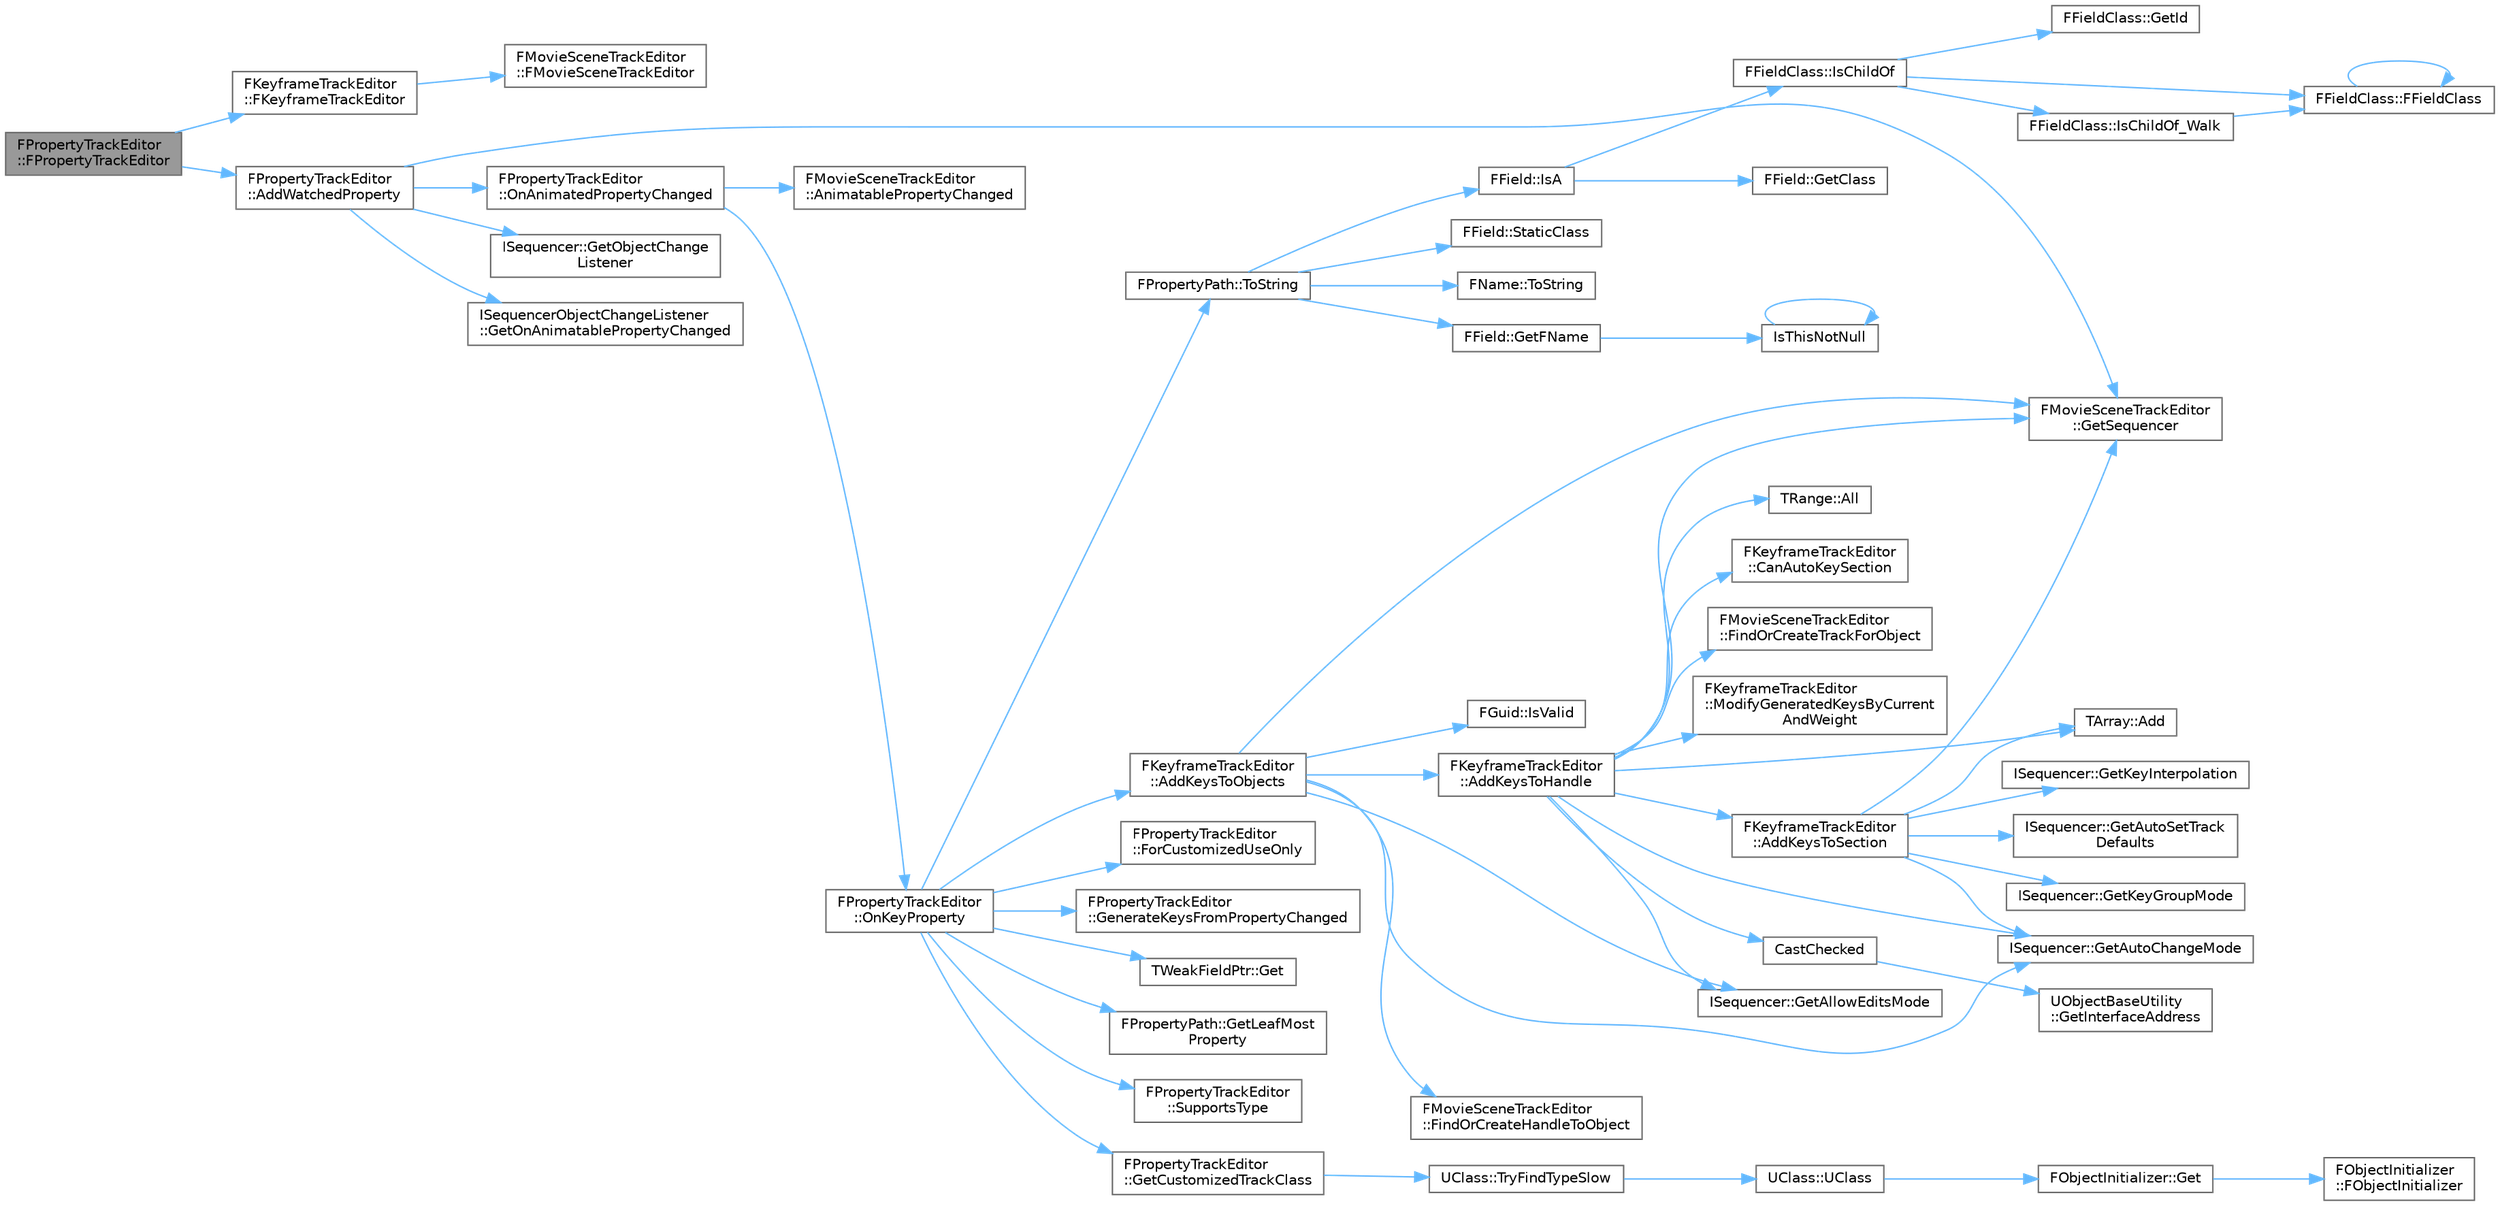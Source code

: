 digraph "FPropertyTrackEditor::FPropertyTrackEditor"
{
 // INTERACTIVE_SVG=YES
 // LATEX_PDF_SIZE
  bgcolor="transparent";
  edge [fontname=Helvetica,fontsize=10,labelfontname=Helvetica,labelfontsize=10];
  node [fontname=Helvetica,fontsize=10,shape=box,height=0.2,width=0.4];
  rankdir="LR";
  Node1 [id="Node000001",label="FPropertyTrackEditor\l::FPropertyTrackEditor",height=0.2,width=0.4,color="gray40", fillcolor="grey60", style="filled", fontcolor="black",tooltip="Constructor."];
  Node1 -> Node2 [id="edge1_Node000001_Node000002",color="steelblue1",style="solid",tooltip=" "];
  Node2 [id="Node000002",label="FKeyframeTrackEditor\l::FKeyframeTrackEditor",height=0.2,width=0.4,color="grey40", fillcolor="white", style="filled",URL="$dd/d48/classFKeyframeTrackEditor.html#abb2d288c3c1bfe287a082447427143d6",tooltip="Constructor."];
  Node2 -> Node3 [id="edge2_Node000002_Node000003",color="steelblue1",style="solid",tooltip=" "];
  Node3 [id="Node000003",label="FMovieSceneTrackEditor\l::FMovieSceneTrackEditor",height=0.2,width=0.4,color="grey40", fillcolor="white", style="filled",URL="$df/d4e/classFMovieSceneTrackEditor.html#aa739fda019c0a9f0230cc8a4ff4c58ee",tooltip="Constructor."];
  Node1 -> Node4 [id="edge3_Node000001_Node000004",color="steelblue1",style="solid",tooltip=" "];
  Node4 [id="Node000004",label="FPropertyTrackEditor\l::AddWatchedProperty",height=0.2,width=0.4,color="grey40", fillcolor="white", style="filled",URL="$d2/ddf/classFPropertyTrackEditor.html#addad71aaf1e74ae332f42fec7a938ac7",tooltip="Adds a callback for property changes for the supplied property type name."];
  Node4 -> Node5 [id="edge4_Node000004_Node000005",color="steelblue1",style="solid",tooltip=" "];
  Node5 [id="Node000005",label="ISequencer::GetObjectChange\lListener",height=0.2,width=0.4,color="grey40", fillcolor="white", style="filled",URL="$d7/dde/classISequencer.html#adaebe6e020d6f664e3275d0fa18fd9f9",tooltip=" "];
  Node4 -> Node6 [id="edge5_Node000004_Node000006",color="steelblue1",style="solid",tooltip=" "];
  Node6 [id="Node000006",label="ISequencerObjectChangeListener\l::GetOnAnimatablePropertyChanged",height=0.2,width=0.4,color="grey40", fillcolor="white", style="filled",URL="$d5/d7d/classISequencerObjectChangeListener.html#a5e4c8b1ef76ea29d3c93ef7d42c69d1b",tooltip="A delegate for when a property of a specific FProperty class is changed."];
  Node4 -> Node7 [id="edge6_Node000004_Node000007",color="steelblue1",style="solid",tooltip=" "];
  Node7 [id="Node000007",label="FMovieSceneTrackEditor\l::GetSequencer",height=0.2,width=0.4,color="grey40", fillcolor="white", style="filled",URL="$df/d4e/classFMovieSceneTrackEditor.html#a17cc04f08607798f17bf6c71b7d55aa6",tooltip=" "];
  Node4 -> Node8 [id="edge7_Node000004_Node000008",color="steelblue1",style="solid",tooltip=" "];
  Node8 [id="Node000008",label="FPropertyTrackEditor\l::OnAnimatedPropertyChanged",height=0.2,width=0.4,color="grey40", fillcolor="white", style="filled",URL="$d2/ddf/classFPropertyTrackEditor.html#adc7b3cca3d97597e16ba4deab8be7417",tooltip="Called by the details panel when an animatable property changes."];
  Node8 -> Node9 [id="edge8_Node000008_Node000009",color="steelblue1",style="solid",tooltip=" "];
  Node9 [id="Node000009",label="FMovieSceneTrackEditor\l::AnimatablePropertyChanged",height=0.2,width=0.4,color="grey40", fillcolor="white", style="filled",URL="$df/d4e/classFMovieSceneTrackEditor.html#a59c110dad72d39386ee86a0231c79d56",tooltip=" "];
  Node8 -> Node10 [id="edge9_Node000008_Node000010",color="steelblue1",style="solid",tooltip=" "];
  Node10 [id="Node000010",label="FPropertyTrackEditor\l::OnKeyProperty",height=0.2,width=0.4,color="grey40", fillcolor="white", style="filled",URL="$d2/ddf/classFPropertyTrackEditor.html#ae15f459bca140aa8ce2705a416f88b8a",tooltip="Adds a key based on a property change."];
  Node10 -> Node11 [id="edge10_Node000010_Node000011",color="steelblue1",style="solid",tooltip=" "];
  Node11 [id="Node000011",label="FKeyframeTrackEditor\l::AddKeysToObjects",height=0.2,width=0.4,color="grey40", fillcolor="white", style="filled",URL="$dd/d48/classFKeyframeTrackEditor.html#abdbd114c49d7da05ea7a5705e07222de",tooltip=" "];
  Node11 -> Node12 [id="edge11_Node000011_Node000012",color="steelblue1",style="solid",tooltip=" "];
  Node12 [id="Node000012",label="FKeyframeTrackEditor\l::AddKeysToHandle",height=0.2,width=0.4,color="grey40", fillcolor="white", style="filled",URL="$dd/d48/classFKeyframeTrackEditor.html#ac843c622c0c035ed8efb4cefc08f7e18",tooltip=" "];
  Node12 -> Node13 [id="edge12_Node000012_Node000013",color="steelblue1",style="solid",tooltip=" "];
  Node13 [id="Node000013",label="TArray::Add",height=0.2,width=0.4,color="grey40", fillcolor="white", style="filled",URL="$d4/d52/classTArray.html#a94f6bf2bef04382fc79010abad57d823",tooltip="Adds a new item to the end of the array, possibly reallocating the whole array to fit."];
  Node12 -> Node14 [id="edge13_Node000012_Node000014",color="steelblue1",style="solid",tooltip=" "];
  Node14 [id="Node000014",label="FKeyframeTrackEditor\l::AddKeysToSection",height=0.2,width=0.4,color="grey40", fillcolor="white", style="filled",URL="$dd/d48/classFKeyframeTrackEditor.html#a4bb2fdc4960ed2d216a0975c5fdeaac6",tooltip=" "];
  Node14 -> Node13 [id="edge14_Node000014_Node000013",color="steelblue1",style="solid",tooltip=" "];
  Node14 -> Node15 [id="edge15_Node000014_Node000015",color="steelblue1",style="solid",tooltip=" "];
  Node15 [id="Node000015",label="ISequencer::GetAutoChangeMode",height=0.2,width=0.4,color="grey40", fillcolor="white", style="filled",URL="$d7/dde/classISequencer.html#a1419dcad9c2cf9386884477f3bfed91d",tooltip=" "];
  Node14 -> Node16 [id="edge16_Node000014_Node000016",color="steelblue1",style="solid",tooltip=" "];
  Node16 [id="Node000016",label="ISequencer::GetAutoSetTrack\lDefaults",height=0.2,width=0.4,color="grey40", fillcolor="white", style="filled",URL="$d7/dde/classISequencer.html#aace92eeac62498f33d0e5a533511fb52",tooltip="Gets whether or not property track defaults will be automatically set when adding tracks."];
  Node14 -> Node17 [id="edge17_Node000014_Node000017",color="steelblue1",style="solid",tooltip=" "];
  Node17 [id="Node000017",label="ISequencer::GetKeyGroupMode",height=0.2,width=0.4,color="grey40", fillcolor="white", style="filled",URL="$d7/dde/classISequencer.html#ab71f0165a2d1c48bfd2beab7a114149b",tooltip=" "];
  Node14 -> Node18 [id="edge18_Node000014_Node000018",color="steelblue1",style="solid",tooltip=" "];
  Node18 [id="Node000018",label="ISequencer::GetKeyInterpolation",height=0.2,width=0.4,color="grey40", fillcolor="white", style="filled",URL="$d7/dde/classISequencer.html#ace898d2fb38859574ab9a6baf4aff2b0",tooltip=" "];
  Node14 -> Node7 [id="edge19_Node000014_Node000007",color="steelblue1",style="solid",tooltip=" "];
  Node12 -> Node19 [id="edge20_Node000012_Node000019",color="steelblue1",style="solid",tooltip=" "];
  Node19 [id="Node000019",label="TRange::All",height=0.2,width=0.4,color="grey40", fillcolor="white", style="filled",URL="$d0/d01/classTRange.html#a72677df82d232fa3972772643c563c04",tooltip="Create an unbounded (open) range that contains all elements of the domain."];
  Node12 -> Node20 [id="edge21_Node000012_Node000020",color="steelblue1",style="solid",tooltip=" "];
  Node20 [id="Node000020",label="FKeyframeTrackEditor\l::CanAutoKeySection",height=0.2,width=0.4,color="grey40", fillcolor="white", style="filled",URL="$dd/d48/classFKeyframeTrackEditor.html#ae86691b1c56d27dcee344425d7c690c7",tooltip="Check whether we can autokey the specified section at the specified time."];
  Node12 -> Node21 [id="edge22_Node000012_Node000021",color="steelblue1",style="solid",tooltip=" "];
  Node21 [id="Node000021",label="CastChecked",height=0.2,width=0.4,color="grey40", fillcolor="white", style="filled",URL="$d4/d55/Casts_8h.html#aab30506d0b00905fe332e42486635487",tooltip=" "];
  Node21 -> Node22 [id="edge23_Node000021_Node000022",color="steelblue1",style="solid",tooltip=" "];
  Node22 [id="Node000022",label="UObjectBaseUtility\l::GetInterfaceAddress",height=0.2,width=0.4,color="grey40", fillcolor="white", style="filled",URL="$d6/d7b/classUObjectBaseUtility.html#a0e8391e9eb082502a5b2b60c2974cfb2",tooltip="Returns a pointer to this object safely converted to a pointer of the specified interface class."];
  Node12 -> Node23 [id="edge24_Node000012_Node000023",color="steelblue1",style="solid",tooltip=" "];
  Node23 [id="Node000023",label="FMovieSceneTrackEditor\l::FindOrCreateTrackForObject",height=0.2,width=0.4,color="grey40", fillcolor="white", style="filled",URL="$df/d4e/classFMovieSceneTrackEditor.html#a91bf5085612ac17f089f186395ebda14",tooltip=" "];
  Node12 -> Node24 [id="edge25_Node000012_Node000024",color="steelblue1",style="solid",tooltip=" "];
  Node24 [id="Node000024",label="ISequencer::GetAllowEditsMode",height=0.2,width=0.4,color="grey40", fillcolor="white", style="filled",URL="$d7/dde/classISequencer.html#aa44575a5d4dc8709ca85d617b96652cb",tooltip=" "];
  Node12 -> Node15 [id="edge26_Node000012_Node000015",color="steelblue1",style="solid",tooltip=" "];
  Node12 -> Node7 [id="edge27_Node000012_Node000007",color="steelblue1",style="solid",tooltip=" "];
  Node12 -> Node25 [id="edge28_Node000012_Node000025",color="steelblue1",style="solid",tooltip=" "];
  Node25 [id="Node000025",label="FKeyframeTrackEditor\l::ModifyGeneratedKeysByCurrent\lAndWeight",height=0.2,width=0.4,color="grey40", fillcolor="white", style="filled",URL="$dd/d48/classFKeyframeTrackEditor.html#aa1d6764e4ba96012e88e71ac07e6f00e",tooltip="Scale the generated keys by the the current value and the weight."];
  Node11 -> Node26 [id="edge29_Node000011_Node000026",color="steelblue1",style="solid",tooltip=" "];
  Node26 [id="Node000026",label="FMovieSceneTrackEditor\l::FindOrCreateHandleToObject",height=0.2,width=0.4,color="grey40", fillcolor="white", style="filled",URL="$df/d4e/classFMovieSceneTrackEditor.html#a2daa1d6bc9f03737ba3eb5b7c32d4469",tooltip=" "];
  Node11 -> Node24 [id="edge30_Node000011_Node000024",color="steelblue1",style="solid",tooltip=" "];
  Node11 -> Node15 [id="edge31_Node000011_Node000015",color="steelblue1",style="solid",tooltip=" "];
  Node11 -> Node7 [id="edge32_Node000011_Node000007",color="steelblue1",style="solid",tooltip=" "];
  Node11 -> Node27 [id="edge33_Node000011_Node000027",color="steelblue1",style="solid",tooltip=" "];
  Node27 [id="Node000027",label="FGuid::IsValid",height=0.2,width=0.4,color="grey40", fillcolor="white", style="filled",URL="$d8/d29/structFGuid.html#acec214c823edf4d7c9b744a56518880f",tooltip="Checks whether this GUID is valid or not."];
  Node10 -> Node28 [id="edge34_Node000010_Node000028",color="steelblue1",style="solid",tooltip=" "];
  Node28 [id="Node000028",label="FPropertyTrackEditor\l::ForCustomizedUseOnly",height=0.2,width=0.4,color="grey40", fillcolor="white", style="filled",URL="$d2/ddf/classFPropertyTrackEditor.html#a65a6c6a2e9687f4f7e57b554e56ba9dc",tooltip="When true, this track editor will only be used on properties which have specified it as a custom trac..."];
  Node10 -> Node29 [id="edge35_Node000010_Node000029",color="steelblue1",style="solid",tooltip=" "];
  Node29 [id="Node000029",label="FPropertyTrackEditor\l::GenerateKeysFromPropertyChanged",height=0.2,width=0.4,color="grey40", fillcolor="white", style="filled",URL="$d2/ddf/classFPropertyTrackEditor.html#a44a735f8853301b38ee12af4ad1ec11c",tooltip="Generates keys based on the new value from the property property change parameters."];
  Node10 -> Node30 [id="edge36_Node000010_Node000030",color="steelblue1",style="solid",tooltip=" "];
  Node30 [id="Node000030",label="TWeakFieldPtr::Get",height=0.2,width=0.4,color="grey40", fillcolor="white", style="filled",URL="$d2/dd9/structTWeakFieldPtr.html#a18befef83024cfdb62b110d63de079fc",tooltip="Dereference the weak pointer."];
  Node10 -> Node31 [id="edge37_Node000010_Node000031",color="steelblue1",style="solid",tooltip=" "];
  Node31 [id="Node000031",label="FPropertyTrackEditor\l::GetCustomizedTrackClass",height=0.2,width=0.4,color="grey40", fillcolor="white", style="filled",URL="$d2/ddf/classFPropertyTrackEditor.html#a3286b8a4379e27deed886e05da8abd18",tooltip="Get a customized track class from the property if there is one, otherwise return nullptr."];
  Node31 -> Node32 [id="edge38_Node000031_Node000032",color="steelblue1",style="solid",tooltip=" "];
  Node32 [id="Node000032",label="UClass::TryFindTypeSlow",height=0.2,width=0.4,color="grey40", fillcolor="white", style="filled",URL="$d4/d77/classUClass.html#af27b3e322ffd28aabf54bb826bc62605",tooltip="Utility function that tries to find a type (class/struct/enum) given a path name or a short name howe..."];
  Node32 -> Node33 [id="edge39_Node000032_Node000033",color="steelblue1",style="solid",tooltip=" "];
  Node33 [id="Node000033",label="UClass::UClass",height=0.2,width=0.4,color="grey40", fillcolor="white", style="filled",URL="$d4/d77/classUClass.html#a3eaf7ab414407b1d5821cc1c9b371ae5",tooltip=" "];
  Node33 -> Node34 [id="edge40_Node000033_Node000034",color="steelblue1",style="solid",tooltip=" "];
  Node34 [id="Node000034",label="FObjectInitializer::Get",height=0.2,width=0.4,color="grey40", fillcolor="white", style="filled",URL="$d5/d7f/classFObjectInitializer.html#a3ab3a5eb9bb94e7fabd8f722288da7c7",tooltip="Gets ObjectInitializer for the currently constructed object."];
  Node34 -> Node35 [id="edge41_Node000034_Node000035",color="steelblue1",style="solid",tooltip=" "];
  Node35 [id="Node000035",label="FObjectInitializer\l::FObjectInitializer",height=0.2,width=0.4,color="grey40", fillcolor="white", style="filled",URL="$d5/d7f/classFObjectInitializer.html#ac956e895bb18d4becb2cbfdf1218233b",tooltip="Default Constructor, used when you are using the C++ \"new\" syntax."];
  Node10 -> Node36 [id="edge42_Node000010_Node000036",color="steelblue1",style="solid",tooltip=" "];
  Node36 [id="Node000036",label="FPropertyPath::GetLeafMost\lProperty",height=0.2,width=0.4,color="grey40", fillcolor="white", style="filled",URL="$d7/d10/classFPropertyPath.html#ab9986acd8d733ca35577ecd03474acc7",tooltip=" "];
  Node10 -> Node37 [id="edge43_Node000010_Node000037",color="steelblue1",style="solid",tooltip=" "];
  Node37 [id="Node000037",label="FPropertyTrackEditor\l::SupportsType",height=0.2,width=0.4,color="grey40", fillcolor="white", style="filled",URL="$d2/ddf/classFPropertyTrackEditor.html#ae8c5d091b50674dfdaa56227d268e38f",tooltip="Returns whether a track class is supported by this tool."];
  Node10 -> Node38 [id="edge44_Node000010_Node000038",color="steelblue1",style="solid",tooltip=" "];
  Node38 [id="Node000038",label="FPropertyPath::ToString",height=0.2,width=0.4,color="grey40", fillcolor="white", style="filled",URL="$d7/d10/classFPropertyPath.html#a995346f5e3acef7e3e236c02c3f0d16c",tooltip=" "];
  Node38 -> Node39 [id="edge45_Node000038_Node000039",color="steelblue1",style="solid",tooltip=" "];
  Node39 [id="Node000039",label="FField::GetFName",height=0.2,width=0.4,color="grey40", fillcolor="white", style="filled",URL="$d5/d7d/classFField.html#aac57c06bede8c52e6b9c3984d5049d75",tooltip=" "];
  Node39 -> Node40 [id="edge46_Node000039_Node000040",color="steelblue1",style="solid",tooltip=" "];
  Node40 [id="Node000040",label="IsThisNotNull",height=0.2,width=0.4,color="grey40", fillcolor="white", style="filled",URL="$d5/d8c/CoreGlobals_8h.html#a13cc197b158ea1247b843d1959c4d265",tooltip=" "];
  Node40 -> Node40 [id="edge47_Node000040_Node000040",color="steelblue1",style="solid",tooltip=" "];
  Node38 -> Node41 [id="edge48_Node000038_Node000041",color="steelblue1",style="solid",tooltip=" "];
  Node41 [id="Node000041",label="FField::IsA",height=0.2,width=0.4,color="grey40", fillcolor="white", style="filled",URL="$d5/d7d/classFField.html#a809e206fa4e48ec74dabd3207402e0b2",tooltip=" "];
  Node41 -> Node42 [id="edge49_Node000041_Node000042",color="steelblue1",style="solid",tooltip=" "];
  Node42 [id="Node000042",label="FField::GetClass",height=0.2,width=0.4,color="grey40", fillcolor="white", style="filled",URL="$d5/d7d/classFField.html#ac2d4ef808debe3fdd222328f97d9d7a3",tooltip=" "];
  Node41 -> Node43 [id="edge50_Node000041_Node000043",color="steelblue1",style="solid",tooltip=" "];
  Node43 [id="Node000043",label="FFieldClass::IsChildOf",height=0.2,width=0.4,color="grey40", fillcolor="white", style="filled",URL="$de/dc5/classFFieldClass.html#a8b3dcb3d2badadc57a4135b4ba7f5766",tooltip=" "];
  Node43 -> Node44 [id="edge51_Node000043_Node000044",color="steelblue1",style="solid",tooltip=" "];
  Node44 [id="Node000044",label="FFieldClass::FFieldClass",height=0.2,width=0.4,color="grey40", fillcolor="white", style="filled",URL="$de/dc5/classFFieldClass.html#a00c2e85335ea6401d01ef68ad45f00ee",tooltip=" "];
  Node44 -> Node44 [id="edge52_Node000044_Node000044",color="steelblue1",style="solid",tooltip=" "];
  Node43 -> Node45 [id="edge53_Node000043_Node000045",color="steelblue1",style="solid",tooltip=" "];
  Node45 [id="Node000045",label="FFieldClass::GetId",height=0.2,width=0.4,color="grey40", fillcolor="white", style="filled",URL="$de/dc5/classFFieldClass.html#a133ad0919e9b105a93309b4a4ca1eda1",tooltip=" "];
  Node43 -> Node46 [id="edge54_Node000043_Node000046",color="steelblue1",style="solid",tooltip=" "];
  Node46 [id="Node000046",label="FFieldClass::IsChildOf_Walk",height=0.2,width=0.4,color="grey40", fillcolor="white", style="filled",URL="$de/dc5/classFFieldClass.html#a25615bf1ba279270c650d24b6ae5052b",tooltip=" "];
  Node46 -> Node44 [id="edge55_Node000046_Node000044",color="steelblue1",style="solid",tooltip=" "];
  Node38 -> Node47 [id="edge56_Node000038_Node000047",color="steelblue1",style="solid",tooltip=" "];
  Node47 [id="Node000047",label="FField::StaticClass",height=0.2,width=0.4,color="grey40", fillcolor="white", style="filled",URL="$d5/d7d/classFField.html#a6dc1c0a4eb88b8b4efd06ea721e55469",tooltip=" "];
  Node38 -> Node48 [id="edge57_Node000038_Node000048",color="steelblue1",style="solid",tooltip=" "];
  Node48 [id="Node000048",label="FName::ToString",height=0.2,width=0.4,color="grey40", fillcolor="white", style="filled",URL="$d0/d53/classFName.html#aa1dc865b721f80e46e8d67993a24bb9e",tooltip="Converts an FName to a readable format."];
}
